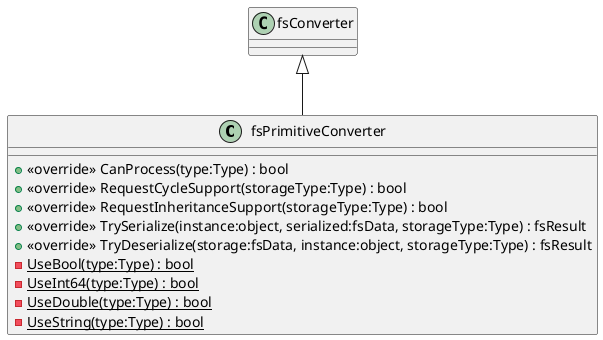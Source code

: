 @startuml
class fsPrimitiveConverter {
    + <<override>> CanProcess(type:Type) : bool
    + <<override>> RequestCycleSupport(storageType:Type) : bool
    + <<override>> RequestInheritanceSupport(storageType:Type) : bool
    + <<override>> TrySerialize(instance:object, serialized:fsData, storageType:Type) : fsResult
    + <<override>> TryDeserialize(storage:fsData, instance:object, storageType:Type) : fsResult
    - {static} UseBool(type:Type) : bool
    - {static} UseInt64(type:Type) : bool
    - {static} UseDouble(type:Type) : bool
    - {static} UseString(type:Type) : bool
}
fsConverter <|-- fsPrimitiveConverter
@enduml
